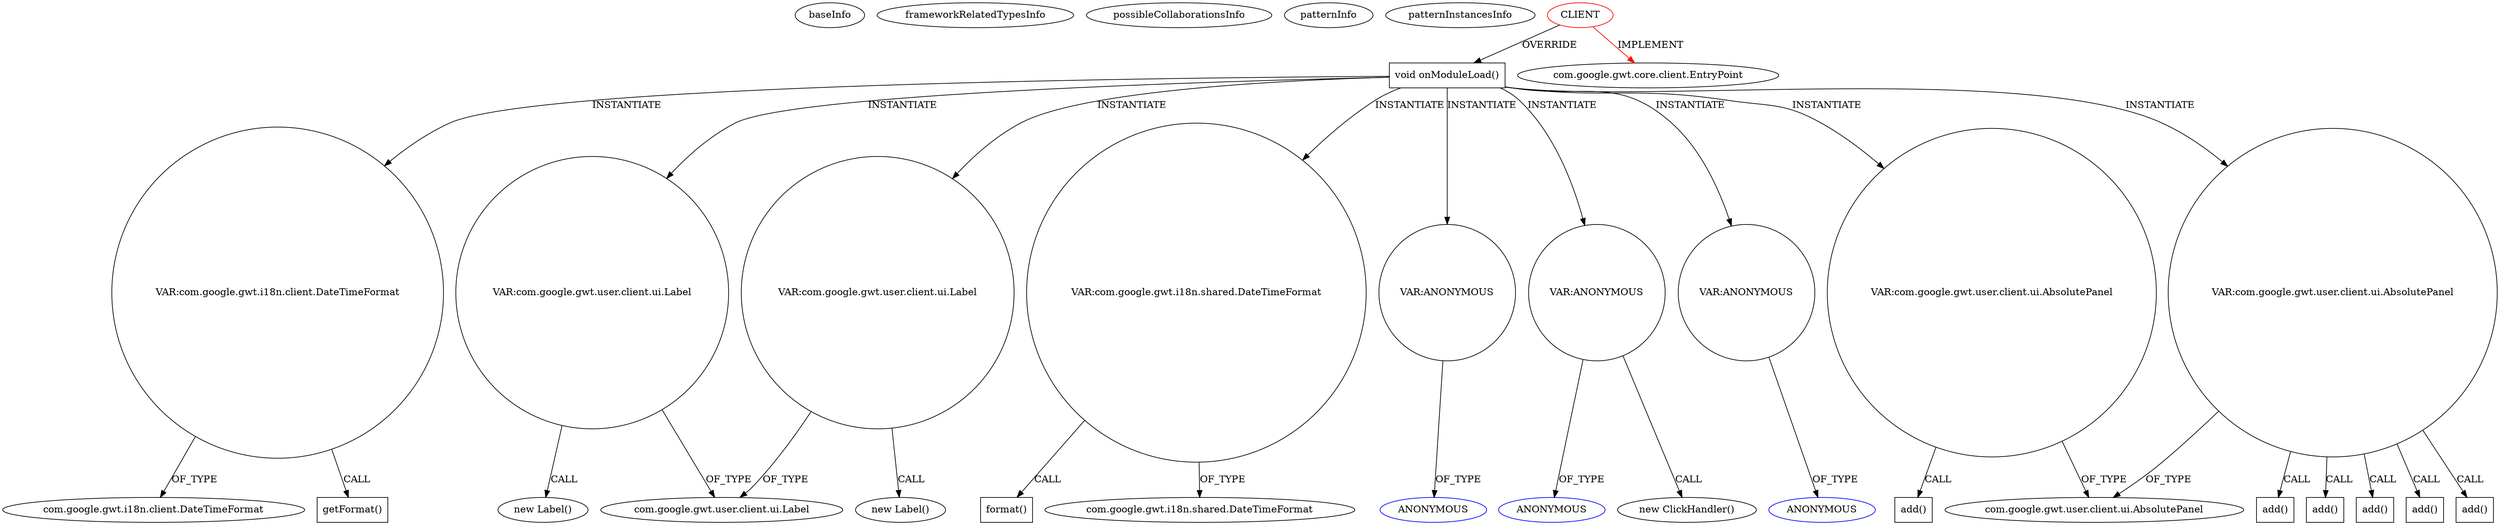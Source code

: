 digraph {
baseInfo[graphId=1145,category="pattern",isAnonymous=false,possibleRelation=false]
frameworkRelatedTypesInfo[0="com.google.gwt.core.client.EntryPoint"]
possibleCollaborationsInfo[]
patternInfo[frequency=2.0,patternRootClient=0]
patternInstancesInfo[0="nakaken0629-mezamashimailgwt~/nakaken0629-mezamashimailgwt/mezamashimailgwt-master/mezamashimailgwt/src/com/appspot/mezamashimailgwt/client/Mezamashimailgwt.java~Mezamashimailgwt~4116",1="coldplayguy-flight87~/coldplayguy-flight87/flight87-master/BookFlight/src/bookflight/client/BookFlight.java~BookFlight~1091"]
212[label="com.google.gwt.i18n.client.DateTimeFormat",vertexType="FRAMEWORK_CLASS_TYPE",isFrameworkType=false]
210[label="VAR:com.google.gwt.i18n.client.DateTimeFormat",vertexType="VARIABLE_EXPRESION",isFrameworkType=false,shape=circle]
211[label="getFormat()",vertexType="INSIDE_CALL",isFrameworkType=false,shape=box]
2[label="void onModuleLoad()",vertexType="OVERRIDING_METHOD_DECLARATION",isFrameworkType=false,shape=box]
0[label="CLIENT",vertexType="ROOT_CLIENT_CLASS_DECLARATION",isFrameworkType=false,color=red]
193[label="VAR:com.google.gwt.user.client.ui.Label",vertexType="VARIABLE_EXPRESION",isFrameworkType=false,shape=circle]
189[label="com.google.gwt.user.client.ui.Label",vertexType="FRAMEWORK_CLASS_TYPE",isFrameworkType=false]
216[label="VAR:com.google.gwt.user.client.ui.Label",vertexType="VARIABLE_EXPRESION",isFrameworkType=false,shape=circle]
218[label="VAR:com.google.gwt.i18n.shared.DateTimeFormat",vertexType="VARIABLE_EXPRESION",isFrameworkType=false,shape=circle]
219[label="format()",vertexType="INSIDE_CALL",isFrameworkType=false,shape=box]
220[label="com.google.gwt.i18n.shared.DateTimeFormat",vertexType="FRAMEWORK_CLASS_TYPE",isFrameworkType=false]
1[label="com.google.gwt.core.client.EntryPoint",vertexType="FRAMEWORK_INTERFACE_TYPE",isFrameworkType=false]
215[label="new Label()",vertexType="CONSTRUCTOR_CALL",isFrameworkType=false]
180[label="VAR:ANONYMOUS",vertexType="VARIABLE_EXPRESION",isFrameworkType=false,shape=circle]
181[label="ANONYMOUS",vertexType="REFERENCE_ANONYMOUS_DECLARATION",isFrameworkType=false,color=blue]
192[label="new Label()",vertexType="CONSTRUCTOR_CALL",isFrameworkType=false]
150[label="VAR:ANONYMOUS",vertexType="VARIABLE_EXPRESION",isFrameworkType=false,shape=circle]
151[label="ANONYMOUS",vertexType="REFERENCE_ANONYMOUS_DECLARATION",isFrameworkType=false,color=blue]
237[label="VAR:ANONYMOUS",vertexType="VARIABLE_EXPRESION",isFrameworkType=false,shape=circle]
238[label="ANONYMOUS",vertexType="REFERENCE_ANONYMOUS_DECLARATION",isFrameworkType=false,color=blue]
149[label="new ClickHandler()",vertexType="CONSTRUCTOR_CALL",isFrameworkType=false]
34[label="VAR:com.google.gwt.user.client.ui.AbsolutePanel",vertexType="VARIABLE_EXPRESION",isFrameworkType=false,shape=circle]
9[label="com.google.gwt.user.client.ui.AbsolutePanel",vertexType="FRAMEWORK_CLASS_TYPE",isFrameworkType=false]
35[label="add()",vertexType="INSIDE_CALL",isFrameworkType=false,shape=box]
56[label="VAR:com.google.gwt.user.client.ui.AbsolutePanel",vertexType="VARIABLE_EXPRESION",isFrameworkType=false,shape=circle]
86[label="add()",vertexType="INSIDE_CALL",isFrameworkType=false,shape=box]
88[label="add()",vertexType="INSIDE_CALL",isFrameworkType=false,shape=box]
72[label="add()",vertexType="INSIDE_CALL",isFrameworkType=false,shape=box]
114[label="add()",vertexType="INSIDE_CALL",isFrameworkType=false,shape=box]
57[label="add()",vertexType="INSIDE_CALL",isFrameworkType=false,shape=box]
34->9[label="OF_TYPE"]
56->9[label="OF_TYPE"]
2->56[label="INSTANTIATE"]
2->237[label="INSTANTIATE"]
56->114[label="CALL"]
180->181[label="OF_TYPE"]
2->193[label="INSTANTIATE"]
56->88[label="CALL"]
0->1[label="IMPLEMENT",color=red]
216->189[label="OF_TYPE"]
0->2[label="OVERRIDE"]
193->189[label="OF_TYPE"]
2->216[label="INSTANTIATE"]
193->192[label="CALL"]
237->238[label="OF_TYPE"]
218->219[label="CALL"]
218->220[label="OF_TYPE"]
210->212[label="OF_TYPE"]
150->151[label="OF_TYPE"]
2->150[label="INSTANTIATE"]
210->211[label="CALL"]
150->149[label="CALL"]
34->35[label="CALL"]
2->210[label="INSTANTIATE"]
2->180[label="INSTANTIATE"]
56->72[label="CALL"]
216->215[label="CALL"]
2->34[label="INSTANTIATE"]
56->86[label="CALL"]
56->57[label="CALL"]
2->218[label="INSTANTIATE"]
}
